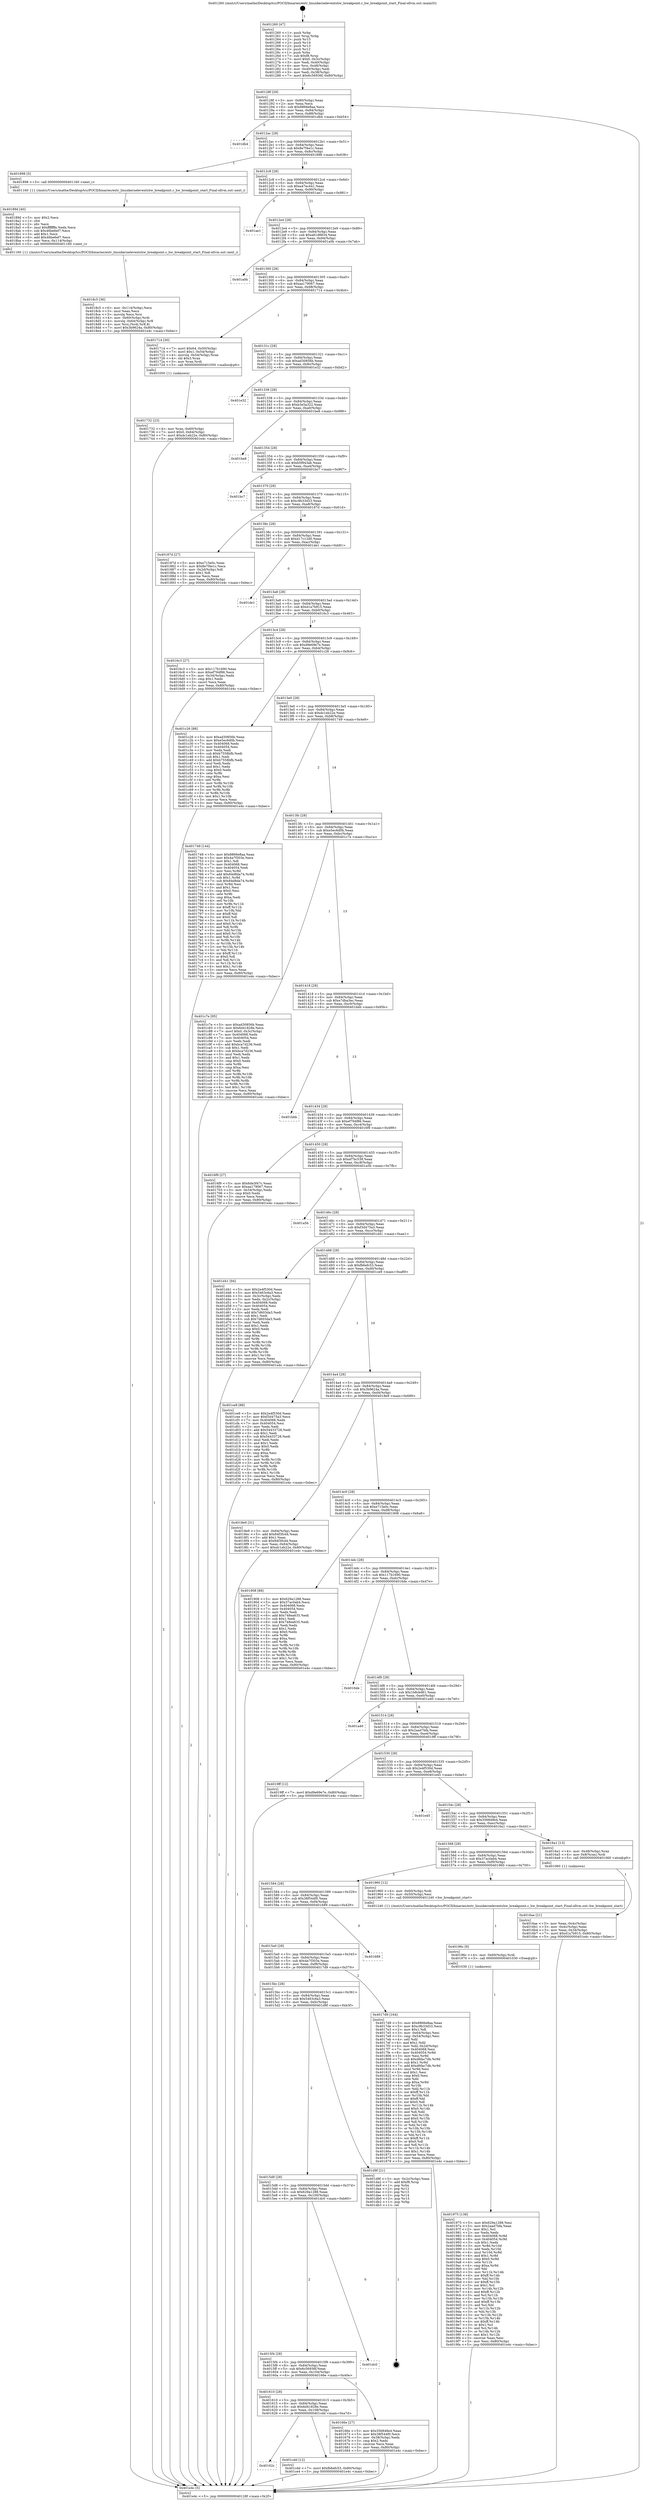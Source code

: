 digraph "0x401260" {
  label = "0x401260 (/mnt/c/Users/mathe/Desktop/tcc/POCII/binaries/extr_linuxkerneleventshw_breakpoint.c_hw_breakpoint_start_Final-ollvm.out::main(0))"
  labelloc = "t"
  node[shape=record]

  Entry [label="",width=0.3,height=0.3,shape=circle,fillcolor=black,style=filled]
  "0x40128f" [label="{
     0x40128f [29]\l
     | [instrs]\l
     &nbsp;&nbsp;0x40128f \<+3\>: mov -0x80(%rbp),%eax\l
     &nbsp;&nbsp;0x401292 \<+2\>: mov %eax,%ecx\l
     &nbsp;&nbsp;0x401294 \<+6\>: sub $0x8866e8aa,%ecx\l
     &nbsp;&nbsp;0x40129a \<+6\>: mov %eax,-0x84(%rbp)\l
     &nbsp;&nbsp;0x4012a0 \<+6\>: mov %ecx,-0x88(%rbp)\l
     &nbsp;&nbsp;0x4012a6 \<+6\>: je 0000000000401db4 \<main+0xb54\>\l
  }"]
  "0x401db4" [label="{
     0x401db4\l
  }", style=dashed]
  "0x4012ac" [label="{
     0x4012ac [28]\l
     | [instrs]\l
     &nbsp;&nbsp;0x4012ac \<+5\>: jmp 00000000004012b1 \<main+0x51\>\l
     &nbsp;&nbsp;0x4012b1 \<+6\>: mov -0x84(%rbp),%eax\l
     &nbsp;&nbsp;0x4012b7 \<+5\>: sub $0x8e7f4e1c,%eax\l
     &nbsp;&nbsp;0x4012bc \<+6\>: mov %eax,-0x8c(%rbp)\l
     &nbsp;&nbsp;0x4012c2 \<+6\>: je 0000000000401898 \<main+0x638\>\l
  }"]
  Exit [label="",width=0.3,height=0.3,shape=circle,fillcolor=black,style=filled,peripheries=2]
  "0x401898" [label="{
     0x401898 [5]\l
     | [instrs]\l
     &nbsp;&nbsp;0x401898 \<+5\>: call 0000000000401160 \<next_i\>\l
     | [calls]\l
     &nbsp;&nbsp;0x401160 \{1\} (/mnt/c/Users/mathe/Desktop/tcc/POCII/binaries/extr_linuxkerneleventshw_breakpoint.c_hw_breakpoint_start_Final-ollvm.out::next_i)\l
  }"]
  "0x4012c8" [label="{
     0x4012c8 [28]\l
     | [instrs]\l
     &nbsp;&nbsp;0x4012c8 \<+5\>: jmp 00000000004012cd \<main+0x6d\>\l
     &nbsp;&nbsp;0x4012cd \<+6\>: mov -0x84(%rbp),%eax\l
     &nbsp;&nbsp;0x4012d3 \<+5\>: sub $0xa47ec441,%eax\l
     &nbsp;&nbsp;0x4012d8 \<+6\>: mov %eax,-0x90(%rbp)\l
     &nbsp;&nbsp;0x4012de \<+6\>: je 0000000000401ae1 \<main+0x881\>\l
  }"]
  "0x40162c" [label="{
     0x40162c\l
  }", style=dashed]
  "0x401ae1" [label="{
     0x401ae1\l
  }", style=dashed]
  "0x4012e4" [label="{
     0x4012e4 [28]\l
     | [instrs]\l
     &nbsp;&nbsp;0x4012e4 \<+5\>: jmp 00000000004012e9 \<main+0x89\>\l
     &nbsp;&nbsp;0x4012e9 \<+6\>: mov -0x84(%rbp),%eax\l
     &nbsp;&nbsp;0x4012ef \<+5\>: sub $0xa81d8834,%eax\l
     &nbsp;&nbsp;0x4012f4 \<+6\>: mov %eax,-0x94(%rbp)\l
     &nbsp;&nbsp;0x4012fa \<+6\>: je 0000000000401a0b \<main+0x7ab\>\l
  }"]
  "0x401cdd" [label="{
     0x401cdd [12]\l
     | [instrs]\l
     &nbsp;&nbsp;0x401cdd \<+7\>: movl $0xfb6efc53,-0x80(%rbp)\l
     &nbsp;&nbsp;0x401ce4 \<+5\>: jmp 0000000000401e4c \<main+0xbec\>\l
  }"]
  "0x401a0b" [label="{
     0x401a0b\l
  }", style=dashed]
  "0x401300" [label="{
     0x401300 [28]\l
     | [instrs]\l
     &nbsp;&nbsp;0x401300 \<+5\>: jmp 0000000000401305 \<main+0xa5\>\l
     &nbsp;&nbsp;0x401305 \<+6\>: mov -0x84(%rbp),%eax\l
     &nbsp;&nbsp;0x40130b \<+5\>: sub $0xaa179067,%eax\l
     &nbsp;&nbsp;0x401310 \<+6\>: mov %eax,-0x98(%rbp)\l
     &nbsp;&nbsp;0x401316 \<+6\>: je 0000000000401714 \<main+0x4b4\>\l
  }"]
  "0x401975" [label="{
     0x401975 [138]\l
     | [instrs]\l
     &nbsp;&nbsp;0x401975 \<+5\>: mov $0x629a1288,%esi\l
     &nbsp;&nbsp;0x40197a \<+5\>: mov $0x2aad7bfa,%eax\l
     &nbsp;&nbsp;0x40197f \<+2\>: mov $0x1,%cl\l
     &nbsp;&nbsp;0x401981 \<+2\>: xor %edx,%edx\l
     &nbsp;&nbsp;0x401983 \<+8\>: mov 0x404068,%r8d\l
     &nbsp;&nbsp;0x40198b \<+8\>: mov 0x404054,%r9d\l
     &nbsp;&nbsp;0x401993 \<+3\>: sub $0x1,%edx\l
     &nbsp;&nbsp;0x401996 \<+3\>: mov %r8d,%r10d\l
     &nbsp;&nbsp;0x401999 \<+3\>: add %edx,%r10d\l
     &nbsp;&nbsp;0x40199c \<+4\>: imul %r10d,%r8d\l
     &nbsp;&nbsp;0x4019a0 \<+4\>: and $0x1,%r8d\l
     &nbsp;&nbsp;0x4019a4 \<+4\>: cmp $0x0,%r8d\l
     &nbsp;&nbsp;0x4019a8 \<+4\>: sete %r11b\l
     &nbsp;&nbsp;0x4019ac \<+4\>: cmp $0xa,%r9d\l
     &nbsp;&nbsp;0x4019b0 \<+3\>: setl %bl\l
     &nbsp;&nbsp;0x4019b3 \<+3\>: mov %r11b,%r14b\l
     &nbsp;&nbsp;0x4019b6 \<+4\>: xor $0xff,%r14b\l
     &nbsp;&nbsp;0x4019ba \<+3\>: mov %bl,%r15b\l
     &nbsp;&nbsp;0x4019bd \<+4\>: xor $0xff,%r15b\l
     &nbsp;&nbsp;0x4019c1 \<+3\>: xor $0x1,%cl\l
     &nbsp;&nbsp;0x4019c4 \<+3\>: mov %r14b,%r12b\l
     &nbsp;&nbsp;0x4019c7 \<+4\>: and $0xff,%r12b\l
     &nbsp;&nbsp;0x4019cb \<+3\>: and %cl,%r11b\l
     &nbsp;&nbsp;0x4019ce \<+3\>: mov %r15b,%r13b\l
     &nbsp;&nbsp;0x4019d1 \<+4\>: and $0xff,%r13b\l
     &nbsp;&nbsp;0x4019d5 \<+2\>: and %cl,%bl\l
     &nbsp;&nbsp;0x4019d7 \<+3\>: or %r11b,%r12b\l
     &nbsp;&nbsp;0x4019da \<+3\>: or %bl,%r13b\l
     &nbsp;&nbsp;0x4019dd \<+3\>: xor %r13b,%r12b\l
     &nbsp;&nbsp;0x4019e0 \<+3\>: or %r15b,%r14b\l
     &nbsp;&nbsp;0x4019e3 \<+4\>: xor $0xff,%r14b\l
     &nbsp;&nbsp;0x4019e7 \<+3\>: or $0x1,%cl\l
     &nbsp;&nbsp;0x4019ea \<+3\>: and %cl,%r14b\l
     &nbsp;&nbsp;0x4019ed \<+3\>: or %r14b,%r12b\l
     &nbsp;&nbsp;0x4019f0 \<+4\>: test $0x1,%r12b\l
     &nbsp;&nbsp;0x4019f4 \<+3\>: cmovne %eax,%esi\l
     &nbsp;&nbsp;0x4019f7 \<+3\>: mov %esi,-0x80(%rbp)\l
     &nbsp;&nbsp;0x4019fa \<+5\>: jmp 0000000000401e4c \<main+0xbec\>\l
  }"]
  "0x401714" [label="{
     0x401714 [30]\l
     | [instrs]\l
     &nbsp;&nbsp;0x401714 \<+7\>: movl $0x64,-0x50(%rbp)\l
     &nbsp;&nbsp;0x40171b \<+7\>: movl $0x1,-0x54(%rbp)\l
     &nbsp;&nbsp;0x401722 \<+4\>: movslq -0x54(%rbp),%rax\l
     &nbsp;&nbsp;0x401726 \<+4\>: shl $0x3,%rax\l
     &nbsp;&nbsp;0x40172a \<+3\>: mov %rax,%rdi\l
     &nbsp;&nbsp;0x40172d \<+5\>: call 0000000000401050 \<malloc@plt\>\l
     | [calls]\l
     &nbsp;&nbsp;0x401050 \{1\} (unknown)\l
  }"]
  "0x40131c" [label="{
     0x40131c [28]\l
     | [instrs]\l
     &nbsp;&nbsp;0x40131c \<+5\>: jmp 0000000000401321 \<main+0xc1\>\l
     &nbsp;&nbsp;0x401321 \<+6\>: mov -0x84(%rbp),%eax\l
     &nbsp;&nbsp;0x401327 \<+5\>: sub $0xad30856b,%eax\l
     &nbsp;&nbsp;0x40132c \<+6\>: mov %eax,-0x9c(%rbp)\l
     &nbsp;&nbsp;0x401332 \<+6\>: je 0000000000401e32 \<main+0xbd2\>\l
  }"]
  "0x40196c" [label="{
     0x40196c [9]\l
     | [instrs]\l
     &nbsp;&nbsp;0x40196c \<+4\>: mov -0x60(%rbp),%rdi\l
     &nbsp;&nbsp;0x401970 \<+5\>: call 0000000000401030 \<free@plt\>\l
     | [calls]\l
     &nbsp;&nbsp;0x401030 \{1\} (unknown)\l
  }"]
  "0x401e32" [label="{
     0x401e32\l
  }", style=dashed]
  "0x401338" [label="{
     0x401338 [28]\l
     | [instrs]\l
     &nbsp;&nbsp;0x401338 \<+5\>: jmp 000000000040133d \<main+0xdd\>\l
     &nbsp;&nbsp;0x40133d \<+6\>: mov -0x84(%rbp),%eax\l
     &nbsp;&nbsp;0x401343 \<+5\>: sub $0xb3e5a322,%eax\l
     &nbsp;&nbsp;0x401348 \<+6\>: mov %eax,-0xa0(%rbp)\l
     &nbsp;&nbsp;0x40134e \<+6\>: je 0000000000401be8 \<main+0x988\>\l
  }"]
  "0x4018c5" [label="{
     0x4018c5 [36]\l
     | [instrs]\l
     &nbsp;&nbsp;0x4018c5 \<+6\>: mov -0x114(%rbp),%ecx\l
     &nbsp;&nbsp;0x4018cb \<+3\>: imul %eax,%ecx\l
     &nbsp;&nbsp;0x4018ce \<+3\>: movslq %ecx,%rsi\l
     &nbsp;&nbsp;0x4018d1 \<+4\>: mov -0x60(%rbp),%rdi\l
     &nbsp;&nbsp;0x4018d5 \<+4\>: movslq -0x64(%rbp),%r8\l
     &nbsp;&nbsp;0x4018d9 \<+4\>: mov %rsi,(%rdi,%r8,8)\l
     &nbsp;&nbsp;0x4018dd \<+7\>: movl $0x3b9624a,-0x80(%rbp)\l
     &nbsp;&nbsp;0x4018e4 \<+5\>: jmp 0000000000401e4c \<main+0xbec\>\l
  }"]
  "0x401be8" [label="{
     0x401be8\l
  }", style=dashed]
  "0x401354" [label="{
     0x401354 [28]\l
     | [instrs]\l
     &nbsp;&nbsp;0x401354 \<+5\>: jmp 0000000000401359 \<main+0xf9\>\l
     &nbsp;&nbsp;0x401359 \<+6\>: mov -0x84(%rbp),%eax\l
     &nbsp;&nbsp;0x40135f \<+5\>: sub $0xb5f943ab,%eax\l
     &nbsp;&nbsp;0x401364 \<+6\>: mov %eax,-0xa4(%rbp)\l
     &nbsp;&nbsp;0x40136a \<+6\>: je 0000000000401bc7 \<main+0x967\>\l
  }"]
  "0x40189d" [label="{
     0x40189d [40]\l
     | [instrs]\l
     &nbsp;&nbsp;0x40189d \<+5\>: mov $0x2,%ecx\l
     &nbsp;&nbsp;0x4018a2 \<+1\>: cltd\l
     &nbsp;&nbsp;0x4018a3 \<+2\>: idiv %ecx\l
     &nbsp;&nbsp;0x4018a5 \<+6\>: imul $0xfffffffe,%edx,%ecx\l
     &nbsp;&nbsp;0x4018ab \<+6\>: sub $0x46be6ef7,%ecx\l
     &nbsp;&nbsp;0x4018b1 \<+3\>: add $0x1,%ecx\l
     &nbsp;&nbsp;0x4018b4 \<+6\>: add $0x46be6ef7,%ecx\l
     &nbsp;&nbsp;0x4018ba \<+6\>: mov %ecx,-0x114(%rbp)\l
     &nbsp;&nbsp;0x4018c0 \<+5\>: call 0000000000401160 \<next_i\>\l
     | [calls]\l
     &nbsp;&nbsp;0x401160 \{1\} (/mnt/c/Users/mathe/Desktop/tcc/POCII/binaries/extr_linuxkerneleventshw_breakpoint.c_hw_breakpoint_start_Final-ollvm.out::next_i)\l
  }"]
  "0x401bc7" [label="{
     0x401bc7\l
  }", style=dashed]
  "0x401370" [label="{
     0x401370 [28]\l
     | [instrs]\l
     &nbsp;&nbsp;0x401370 \<+5\>: jmp 0000000000401375 \<main+0x115\>\l
     &nbsp;&nbsp;0x401375 \<+6\>: mov -0x84(%rbp),%eax\l
     &nbsp;&nbsp;0x40137b \<+5\>: sub $0xc9b33d33,%eax\l
     &nbsp;&nbsp;0x401380 \<+6\>: mov %eax,-0xa8(%rbp)\l
     &nbsp;&nbsp;0x401386 \<+6\>: je 000000000040187d \<main+0x61d\>\l
  }"]
  "0x401732" [label="{
     0x401732 [23]\l
     | [instrs]\l
     &nbsp;&nbsp;0x401732 \<+4\>: mov %rax,-0x60(%rbp)\l
     &nbsp;&nbsp;0x401736 \<+7\>: movl $0x0,-0x64(%rbp)\l
     &nbsp;&nbsp;0x40173d \<+7\>: movl $0xdc1eb22e,-0x80(%rbp)\l
     &nbsp;&nbsp;0x401744 \<+5\>: jmp 0000000000401e4c \<main+0xbec\>\l
  }"]
  "0x40187d" [label="{
     0x40187d [27]\l
     | [instrs]\l
     &nbsp;&nbsp;0x40187d \<+5\>: mov $0xe715e0c,%eax\l
     &nbsp;&nbsp;0x401882 \<+5\>: mov $0x8e7f4e1c,%ecx\l
     &nbsp;&nbsp;0x401887 \<+3\>: mov -0x2d(%rbp),%dl\l
     &nbsp;&nbsp;0x40188a \<+3\>: test $0x1,%dl\l
     &nbsp;&nbsp;0x40188d \<+3\>: cmovne %ecx,%eax\l
     &nbsp;&nbsp;0x401890 \<+3\>: mov %eax,-0x80(%rbp)\l
     &nbsp;&nbsp;0x401893 \<+5\>: jmp 0000000000401e4c \<main+0xbec\>\l
  }"]
  "0x40138c" [label="{
     0x40138c [28]\l
     | [instrs]\l
     &nbsp;&nbsp;0x40138c \<+5\>: jmp 0000000000401391 \<main+0x131\>\l
     &nbsp;&nbsp;0x401391 \<+6\>: mov -0x84(%rbp),%eax\l
     &nbsp;&nbsp;0x401397 \<+5\>: sub $0xd17c12d0,%eax\l
     &nbsp;&nbsp;0x40139c \<+6\>: mov %eax,-0xac(%rbp)\l
     &nbsp;&nbsp;0x4013a2 \<+6\>: je 0000000000401de1 \<main+0xb81\>\l
  }"]
  "0x4016ae" [label="{
     0x4016ae [21]\l
     | [instrs]\l
     &nbsp;&nbsp;0x4016ae \<+3\>: mov %eax,-0x4c(%rbp)\l
     &nbsp;&nbsp;0x4016b1 \<+3\>: mov -0x4c(%rbp),%eax\l
     &nbsp;&nbsp;0x4016b4 \<+3\>: mov %eax,-0x34(%rbp)\l
     &nbsp;&nbsp;0x4016b7 \<+7\>: movl $0xd1a7b915,-0x80(%rbp)\l
     &nbsp;&nbsp;0x4016be \<+5\>: jmp 0000000000401e4c \<main+0xbec\>\l
  }"]
  "0x401de1" [label="{
     0x401de1\l
  }", style=dashed]
  "0x4013a8" [label="{
     0x4013a8 [28]\l
     | [instrs]\l
     &nbsp;&nbsp;0x4013a8 \<+5\>: jmp 00000000004013ad \<main+0x14d\>\l
     &nbsp;&nbsp;0x4013ad \<+6\>: mov -0x84(%rbp),%eax\l
     &nbsp;&nbsp;0x4013b3 \<+5\>: sub $0xd1a7b915,%eax\l
     &nbsp;&nbsp;0x4013b8 \<+6\>: mov %eax,-0xb0(%rbp)\l
     &nbsp;&nbsp;0x4013be \<+6\>: je 00000000004016c3 \<main+0x463\>\l
  }"]
  "0x401260" [label="{
     0x401260 [47]\l
     | [instrs]\l
     &nbsp;&nbsp;0x401260 \<+1\>: push %rbp\l
     &nbsp;&nbsp;0x401261 \<+3\>: mov %rsp,%rbp\l
     &nbsp;&nbsp;0x401264 \<+2\>: push %r15\l
     &nbsp;&nbsp;0x401266 \<+2\>: push %r14\l
     &nbsp;&nbsp;0x401268 \<+2\>: push %r13\l
     &nbsp;&nbsp;0x40126a \<+2\>: push %r12\l
     &nbsp;&nbsp;0x40126c \<+1\>: push %rbx\l
     &nbsp;&nbsp;0x40126d \<+7\>: sub $0xf8,%rsp\l
     &nbsp;&nbsp;0x401274 \<+7\>: movl $0x0,-0x3c(%rbp)\l
     &nbsp;&nbsp;0x40127b \<+3\>: mov %edi,-0x40(%rbp)\l
     &nbsp;&nbsp;0x40127e \<+4\>: mov %rsi,-0x48(%rbp)\l
     &nbsp;&nbsp;0x401282 \<+3\>: mov -0x40(%rbp),%edi\l
     &nbsp;&nbsp;0x401285 \<+3\>: mov %edi,-0x38(%rbp)\l
     &nbsp;&nbsp;0x401288 \<+7\>: movl $0x6c56936f,-0x80(%rbp)\l
  }"]
  "0x4016c3" [label="{
     0x4016c3 [27]\l
     | [instrs]\l
     &nbsp;&nbsp;0x4016c3 \<+5\>: mov $0x117b1690,%eax\l
     &nbsp;&nbsp;0x4016c8 \<+5\>: mov $0xef794f86,%ecx\l
     &nbsp;&nbsp;0x4016cd \<+3\>: mov -0x34(%rbp),%edx\l
     &nbsp;&nbsp;0x4016d0 \<+3\>: cmp $0x1,%edx\l
     &nbsp;&nbsp;0x4016d3 \<+3\>: cmovl %ecx,%eax\l
     &nbsp;&nbsp;0x4016d6 \<+3\>: mov %eax,-0x80(%rbp)\l
     &nbsp;&nbsp;0x4016d9 \<+5\>: jmp 0000000000401e4c \<main+0xbec\>\l
  }"]
  "0x4013c4" [label="{
     0x4013c4 [28]\l
     | [instrs]\l
     &nbsp;&nbsp;0x4013c4 \<+5\>: jmp 00000000004013c9 \<main+0x169\>\l
     &nbsp;&nbsp;0x4013c9 \<+6\>: mov -0x84(%rbp),%eax\l
     &nbsp;&nbsp;0x4013cf \<+5\>: sub $0xd9e69e7e,%eax\l
     &nbsp;&nbsp;0x4013d4 \<+6\>: mov %eax,-0xb4(%rbp)\l
     &nbsp;&nbsp;0x4013da \<+6\>: je 0000000000401c26 \<main+0x9c6\>\l
  }"]
  "0x401e4c" [label="{
     0x401e4c [5]\l
     | [instrs]\l
     &nbsp;&nbsp;0x401e4c \<+5\>: jmp 000000000040128f \<main+0x2f\>\l
  }"]
  "0x401c26" [label="{
     0x401c26 [88]\l
     | [instrs]\l
     &nbsp;&nbsp;0x401c26 \<+5\>: mov $0xad30856b,%eax\l
     &nbsp;&nbsp;0x401c2b \<+5\>: mov $0xe5ec6d0b,%ecx\l
     &nbsp;&nbsp;0x401c30 \<+7\>: mov 0x404068,%edx\l
     &nbsp;&nbsp;0x401c37 \<+7\>: mov 0x404054,%esi\l
     &nbsp;&nbsp;0x401c3e \<+2\>: mov %edx,%edi\l
     &nbsp;&nbsp;0x401c40 \<+6\>: sub $0xb7558bfb,%edi\l
     &nbsp;&nbsp;0x401c46 \<+3\>: sub $0x1,%edi\l
     &nbsp;&nbsp;0x401c49 \<+6\>: add $0xb7558bfb,%edi\l
     &nbsp;&nbsp;0x401c4f \<+3\>: imul %edi,%edx\l
     &nbsp;&nbsp;0x401c52 \<+3\>: and $0x1,%edx\l
     &nbsp;&nbsp;0x401c55 \<+3\>: cmp $0x0,%edx\l
     &nbsp;&nbsp;0x401c58 \<+4\>: sete %r8b\l
     &nbsp;&nbsp;0x401c5c \<+3\>: cmp $0xa,%esi\l
     &nbsp;&nbsp;0x401c5f \<+4\>: setl %r9b\l
     &nbsp;&nbsp;0x401c63 \<+3\>: mov %r8b,%r10b\l
     &nbsp;&nbsp;0x401c66 \<+3\>: and %r9b,%r10b\l
     &nbsp;&nbsp;0x401c69 \<+3\>: xor %r9b,%r8b\l
     &nbsp;&nbsp;0x401c6c \<+3\>: or %r8b,%r10b\l
     &nbsp;&nbsp;0x401c6f \<+4\>: test $0x1,%r10b\l
     &nbsp;&nbsp;0x401c73 \<+3\>: cmovne %ecx,%eax\l
     &nbsp;&nbsp;0x401c76 \<+3\>: mov %eax,-0x80(%rbp)\l
     &nbsp;&nbsp;0x401c79 \<+5\>: jmp 0000000000401e4c \<main+0xbec\>\l
  }"]
  "0x4013e0" [label="{
     0x4013e0 [28]\l
     | [instrs]\l
     &nbsp;&nbsp;0x4013e0 \<+5\>: jmp 00000000004013e5 \<main+0x185\>\l
     &nbsp;&nbsp;0x4013e5 \<+6\>: mov -0x84(%rbp),%eax\l
     &nbsp;&nbsp;0x4013eb \<+5\>: sub $0xdc1eb22e,%eax\l
     &nbsp;&nbsp;0x4013f0 \<+6\>: mov %eax,-0xb8(%rbp)\l
     &nbsp;&nbsp;0x4013f6 \<+6\>: je 0000000000401749 \<main+0x4e9\>\l
  }"]
  "0x401610" [label="{
     0x401610 [28]\l
     | [instrs]\l
     &nbsp;&nbsp;0x401610 \<+5\>: jmp 0000000000401615 \<main+0x3b5\>\l
     &nbsp;&nbsp;0x401615 \<+6\>: mov -0x84(%rbp),%eax\l
     &nbsp;&nbsp;0x40161b \<+5\>: sub $0x6d41828e,%eax\l
     &nbsp;&nbsp;0x401620 \<+6\>: mov %eax,-0x108(%rbp)\l
     &nbsp;&nbsp;0x401626 \<+6\>: je 0000000000401cdd \<main+0xa7d\>\l
  }"]
  "0x401749" [label="{
     0x401749 [144]\l
     | [instrs]\l
     &nbsp;&nbsp;0x401749 \<+5\>: mov $0x8866e8aa,%eax\l
     &nbsp;&nbsp;0x40174e \<+5\>: mov $0x4a7f303e,%ecx\l
     &nbsp;&nbsp;0x401753 \<+2\>: mov $0x1,%dl\l
     &nbsp;&nbsp;0x401755 \<+7\>: mov 0x404068,%esi\l
     &nbsp;&nbsp;0x40175c \<+7\>: mov 0x404054,%edi\l
     &nbsp;&nbsp;0x401763 \<+3\>: mov %esi,%r8d\l
     &nbsp;&nbsp;0x401766 \<+7\>: add $0x84d8da74,%r8d\l
     &nbsp;&nbsp;0x40176d \<+4\>: sub $0x1,%r8d\l
     &nbsp;&nbsp;0x401771 \<+7\>: sub $0x84d8da74,%r8d\l
     &nbsp;&nbsp;0x401778 \<+4\>: imul %r8d,%esi\l
     &nbsp;&nbsp;0x40177c \<+3\>: and $0x1,%esi\l
     &nbsp;&nbsp;0x40177f \<+3\>: cmp $0x0,%esi\l
     &nbsp;&nbsp;0x401782 \<+4\>: sete %r9b\l
     &nbsp;&nbsp;0x401786 \<+3\>: cmp $0xa,%edi\l
     &nbsp;&nbsp;0x401789 \<+4\>: setl %r10b\l
     &nbsp;&nbsp;0x40178d \<+3\>: mov %r9b,%r11b\l
     &nbsp;&nbsp;0x401790 \<+4\>: xor $0xff,%r11b\l
     &nbsp;&nbsp;0x401794 \<+3\>: mov %r10b,%bl\l
     &nbsp;&nbsp;0x401797 \<+3\>: xor $0xff,%bl\l
     &nbsp;&nbsp;0x40179a \<+3\>: xor $0x0,%dl\l
     &nbsp;&nbsp;0x40179d \<+3\>: mov %r11b,%r14b\l
     &nbsp;&nbsp;0x4017a0 \<+4\>: and $0x0,%r14b\l
     &nbsp;&nbsp;0x4017a4 \<+3\>: and %dl,%r9b\l
     &nbsp;&nbsp;0x4017a7 \<+3\>: mov %bl,%r15b\l
     &nbsp;&nbsp;0x4017aa \<+4\>: and $0x0,%r15b\l
     &nbsp;&nbsp;0x4017ae \<+3\>: and %dl,%r10b\l
     &nbsp;&nbsp;0x4017b1 \<+3\>: or %r9b,%r14b\l
     &nbsp;&nbsp;0x4017b4 \<+3\>: or %r10b,%r15b\l
     &nbsp;&nbsp;0x4017b7 \<+3\>: xor %r15b,%r14b\l
     &nbsp;&nbsp;0x4017ba \<+3\>: or %bl,%r11b\l
     &nbsp;&nbsp;0x4017bd \<+4\>: xor $0xff,%r11b\l
     &nbsp;&nbsp;0x4017c1 \<+3\>: or $0x0,%dl\l
     &nbsp;&nbsp;0x4017c4 \<+3\>: and %dl,%r11b\l
     &nbsp;&nbsp;0x4017c7 \<+3\>: or %r11b,%r14b\l
     &nbsp;&nbsp;0x4017ca \<+4\>: test $0x1,%r14b\l
     &nbsp;&nbsp;0x4017ce \<+3\>: cmovne %ecx,%eax\l
     &nbsp;&nbsp;0x4017d1 \<+3\>: mov %eax,-0x80(%rbp)\l
     &nbsp;&nbsp;0x4017d4 \<+5\>: jmp 0000000000401e4c \<main+0xbec\>\l
  }"]
  "0x4013fc" [label="{
     0x4013fc [28]\l
     | [instrs]\l
     &nbsp;&nbsp;0x4013fc \<+5\>: jmp 0000000000401401 \<main+0x1a1\>\l
     &nbsp;&nbsp;0x401401 \<+6\>: mov -0x84(%rbp),%eax\l
     &nbsp;&nbsp;0x401407 \<+5\>: sub $0xe5ec6d0b,%eax\l
     &nbsp;&nbsp;0x40140c \<+6\>: mov %eax,-0xbc(%rbp)\l
     &nbsp;&nbsp;0x401412 \<+6\>: je 0000000000401c7e \<main+0xa1e\>\l
  }"]
  "0x40166e" [label="{
     0x40166e [27]\l
     | [instrs]\l
     &nbsp;&nbsp;0x40166e \<+5\>: mov $0x356848e4,%eax\l
     &nbsp;&nbsp;0x401673 \<+5\>: mov $0x38f544f0,%ecx\l
     &nbsp;&nbsp;0x401678 \<+3\>: mov -0x38(%rbp),%edx\l
     &nbsp;&nbsp;0x40167b \<+3\>: cmp $0x2,%edx\l
     &nbsp;&nbsp;0x40167e \<+3\>: cmovne %ecx,%eax\l
     &nbsp;&nbsp;0x401681 \<+3\>: mov %eax,-0x80(%rbp)\l
     &nbsp;&nbsp;0x401684 \<+5\>: jmp 0000000000401e4c \<main+0xbec\>\l
  }"]
  "0x401c7e" [label="{
     0x401c7e [95]\l
     | [instrs]\l
     &nbsp;&nbsp;0x401c7e \<+5\>: mov $0xad30856b,%eax\l
     &nbsp;&nbsp;0x401c83 \<+5\>: mov $0x6d41828e,%ecx\l
     &nbsp;&nbsp;0x401c88 \<+7\>: movl $0x0,-0x3c(%rbp)\l
     &nbsp;&nbsp;0x401c8f \<+7\>: mov 0x404068,%edx\l
     &nbsp;&nbsp;0x401c96 \<+7\>: mov 0x404054,%esi\l
     &nbsp;&nbsp;0x401c9d \<+2\>: mov %edx,%edi\l
     &nbsp;&nbsp;0x401c9f \<+6\>: add $0xbca7d236,%edi\l
     &nbsp;&nbsp;0x401ca5 \<+3\>: sub $0x1,%edi\l
     &nbsp;&nbsp;0x401ca8 \<+6\>: sub $0xbca7d236,%edi\l
     &nbsp;&nbsp;0x401cae \<+3\>: imul %edi,%edx\l
     &nbsp;&nbsp;0x401cb1 \<+3\>: and $0x1,%edx\l
     &nbsp;&nbsp;0x401cb4 \<+3\>: cmp $0x0,%edx\l
     &nbsp;&nbsp;0x401cb7 \<+4\>: sete %r8b\l
     &nbsp;&nbsp;0x401cbb \<+3\>: cmp $0xa,%esi\l
     &nbsp;&nbsp;0x401cbe \<+4\>: setl %r9b\l
     &nbsp;&nbsp;0x401cc2 \<+3\>: mov %r8b,%r10b\l
     &nbsp;&nbsp;0x401cc5 \<+3\>: and %r9b,%r10b\l
     &nbsp;&nbsp;0x401cc8 \<+3\>: xor %r9b,%r8b\l
     &nbsp;&nbsp;0x401ccb \<+3\>: or %r8b,%r10b\l
     &nbsp;&nbsp;0x401cce \<+4\>: test $0x1,%r10b\l
     &nbsp;&nbsp;0x401cd2 \<+3\>: cmovne %ecx,%eax\l
     &nbsp;&nbsp;0x401cd5 \<+3\>: mov %eax,-0x80(%rbp)\l
     &nbsp;&nbsp;0x401cd8 \<+5\>: jmp 0000000000401e4c \<main+0xbec\>\l
  }"]
  "0x401418" [label="{
     0x401418 [28]\l
     | [instrs]\l
     &nbsp;&nbsp;0x401418 \<+5\>: jmp 000000000040141d \<main+0x1bd\>\l
     &nbsp;&nbsp;0x40141d \<+6\>: mov -0x84(%rbp),%eax\l
     &nbsp;&nbsp;0x401423 \<+5\>: sub $0xe7dba3ec,%eax\l
     &nbsp;&nbsp;0x401428 \<+6\>: mov %eax,-0xc0(%rbp)\l
     &nbsp;&nbsp;0x40142e \<+6\>: je 0000000000401bbb \<main+0x95b\>\l
  }"]
  "0x4015f4" [label="{
     0x4015f4 [28]\l
     | [instrs]\l
     &nbsp;&nbsp;0x4015f4 \<+5\>: jmp 00000000004015f9 \<main+0x399\>\l
     &nbsp;&nbsp;0x4015f9 \<+6\>: mov -0x84(%rbp),%eax\l
     &nbsp;&nbsp;0x4015ff \<+5\>: sub $0x6c56936f,%eax\l
     &nbsp;&nbsp;0x401604 \<+6\>: mov %eax,-0x104(%rbp)\l
     &nbsp;&nbsp;0x40160a \<+6\>: je 000000000040166e \<main+0x40e\>\l
  }"]
  "0x401bbb" [label="{
     0x401bbb\l
  }", style=dashed]
  "0x401434" [label="{
     0x401434 [28]\l
     | [instrs]\l
     &nbsp;&nbsp;0x401434 \<+5\>: jmp 0000000000401439 \<main+0x1d9\>\l
     &nbsp;&nbsp;0x401439 \<+6\>: mov -0x84(%rbp),%eax\l
     &nbsp;&nbsp;0x40143f \<+5\>: sub $0xef794f86,%eax\l
     &nbsp;&nbsp;0x401444 \<+6\>: mov %eax,-0xc4(%rbp)\l
     &nbsp;&nbsp;0x40144a \<+6\>: je 00000000004016f9 \<main+0x499\>\l
  }"]
  "0x401dc0" [label="{
     0x401dc0\l
  }", style=dashed]
  "0x4016f9" [label="{
     0x4016f9 [27]\l
     | [instrs]\l
     &nbsp;&nbsp;0x4016f9 \<+5\>: mov $0x6de3f47c,%eax\l
     &nbsp;&nbsp;0x4016fe \<+5\>: mov $0xaa179067,%ecx\l
     &nbsp;&nbsp;0x401703 \<+3\>: mov -0x34(%rbp),%edx\l
     &nbsp;&nbsp;0x401706 \<+3\>: cmp $0x0,%edx\l
     &nbsp;&nbsp;0x401709 \<+3\>: cmove %ecx,%eax\l
     &nbsp;&nbsp;0x40170c \<+3\>: mov %eax,-0x80(%rbp)\l
     &nbsp;&nbsp;0x40170f \<+5\>: jmp 0000000000401e4c \<main+0xbec\>\l
  }"]
  "0x401450" [label="{
     0x401450 [28]\l
     | [instrs]\l
     &nbsp;&nbsp;0x401450 \<+5\>: jmp 0000000000401455 \<main+0x1f5\>\l
     &nbsp;&nbsp;0x401455 \<+6\>: mov -0x84(%rbp),%eax\l
     &nbsp;&nbsp;0x40145b \<+5\>: sub $0xef7bc538,%eax\l
     &nbsp;&nbsp;0x401460 \<+6\>: mov %eax,-0xc8(%rbp)\l
     &nbsp;&nbsp;0x401466 \<+6\>: je 0000000000401a5b \<main+0x7fb\>\l
  }"]
  "0x4015d8" [label="{
     0x4015d8 [28]\l
     | [instrs]\l
     &nbsp;&nbsp;0x4015d8 \<+5\>: jmp 00000000004015dd \<main+0x37d\>\l
     &nbsp;&nbsp;0x4015dd \<+6\>: mov -0x84(%rbp),%eax\l
     &nbsp;&nbsp;0x4015e3 \<+5\>: sub $0x629a1288,%eax\l
     &nbsp;&nbsp;0x4015e8 \<+6\>: mov %eax,-0x100(%rbp)\l
     &nbsp;&nbsp;0x4015ee \<+6\>: je 0000000000401dc0 \<main+0xb60\>\l
  }"]
  "0x401a5b" [label="{
     0x401a5b\l
  }", style=dashed]
  "0x40146c" [label="{
     0x40146c [28]\l
     | [instrs]\l
     &nbsp;&nbsp;0x40146c \<+5\>: jmp 0000000000401471 \<main+0x211\>\l
     &nbsp;&nbsp;0x401471 \<+6\>: mov -0x84(%rbp),%eax\l
     &nbsp;&nbsp;0x401477 \<+5\>: sub $0xf3d475a3,%eax\l
     &nbsp;&nbsp;0x40147c \<+6\>: mov %eax,-0xcc(%rbp)\l
     &nbsp;&nbsp;0x401482 \<+6\>: je 0000000000401d41 \<main+0xae1\>\l
  }"]
  "0x401d9f" [label="{
     0x401d9f [21]\l
     | [instrs]\l
     &nbsp;&nbsp;0x401d9f \<+3\>: mov -0x2c(%rbp),%eax\l
     &nbsp;&nbsp;0x401da2 \<+7\>: add $0xf8,%rsp\l
     &nbsp;&nbsp;0x401da9 \<+1\>: pop %rbx\l
     &nbsp;&nbsp;0x401daa \<+2\>: pop %r12\l
     &nbsp;&nbsp;0x401dac \<+2\>: pop %r13\l
     &nbsp;&nbsp;0x401dae \<+2\>: pop %r14\l
     &nbsp;&nbsp;0x401db0 \<+2\>: pop %r15\l
     &nbsp;&nbsp;0x401db2 \<+1\>: pop %rbp\l
     &nbsp;&nbsp;0x401db3 \<+1\>: ret\l
  }"]
  "0x401d41" [label="{
     0x401d41 [94]\l
     | [instrs]\l
     &nbsp;&nbsp;0x401d41 \<+5\>: mov $0x2e4f530d,%eax\l
     &nbsp;&nbsp;0x401d46 \<+5\>: mov $0x5463c6a3,%ecx\l
     &nbsp;&nbsp;0x401d4b \<+3\>: mov -0x3c(%rbp),%edx\l
     &nbsp;&nbsp;0x401d4e \<+3\>: mov %edx,-0x2c(%rbp)\l
     &nbsp;&nbsp;0x401d51 \<+7\>: mov 0x404068,%edx\l
     &nbsp;&nbsp;0x401d58 \<+7\>: mov 0x404054,%esi\l
     &nbsp;&nbsp;0x401d5f \<+2\>: mov %edx,%edi\l
     &nbsp;&nbsp;0x401d61 \<+6\>: add $0x7d603da3,%edi\l
     &nbsp;&nbsp;0x401d67 \<+3\>: sub $0x1,%edi\l
     &nbsp;&nbsp;0x401d6a \<+6\>: sub $0x7d603da3,%edi\l
     &nbsp;&nbsp;0x401d70 \<+3\>: imul %edi,%edx\l
     &nbsp;&nbsp;0x401d73 \<+3\>: and $0x1,%edx\l
     &nbsp;&nbsp;0x401d76 \<+3\>: cmp $0x0,%edx\l
     &nbsp;&nbsp;0x401d79 \<+4\>: sete %r8b\l
     &nbsp;&nbsp;0x401d7d \<+3\>: cmp $0xa,%esi\l
     &nbsp;&nbsp;0x401d80 \<+4\>: setl %r9b\l
     &nbsp;&nbsp;0x401d84 \<+3\>: mov %r8b,%r10b\l
     &nbsp;&nbsp;0x401d87 \<+3\>: and %r9b,%r10b\l
     &nbsp;&nbsp;0x401d8a \<+3\>: xor %r9b,%r8b\l
     &nbsp;&nbsp;0x401d8d \<+3\>: or %r8b,%r10b\l
     &nbsp;&nbsp;0x401d90 \<+4\>: test $0x1,%r10b\l
     &nbsp;&nbsp;0x401d94 \<+3\>: cmovne %ecx,%eax\l
     &nbsp;&nbsp;0x401d97 \<+3\>: mov %eax,-0x80(%rbp)\l
     &nbsp;&nbsp;0x401d9a \<+5\>: jmp 0000000000401e4c \<main+0xbec\>\l
  }"]
  "0x401488" [label="{
     0x401488 [28]\l
     | [instrs]\l
     &nbsp;&nbsp;0x401488 \<+5\>: jmp 000000000040148d \<main+0x22d\>\l
     &nbsp;&nbsp;0x40148d \<+6\>: mov -0x84(%rbp),%eax\l
     &nbsp;&nbsp;0x401493 \<+5\>: sub $0xfb6efc53,%eax\l
     &nbsp;&nbsp;0x401498 \<+6\>: mov %eax,-0xd0(%rbp)\l
     &nbsp;&nbsp;0x40149e \<+6\>: je 0000000000401ce9 \<main+0xa89\>\l
  }"]
  "0x4015bc" [label="{
     0x4015bc [28]\l
     | [instrs]\l
     &nbsp;&nbsp;0x4015bc \<+5\>: jmp 00000000004015c1 \<main+0x361\>\l
     &nbsp;&nbsp;0x4015c1 \<+6\>: mov -0x84(%rbp),%eax\l
     &nbsp;&nbsp;0x4015c7 \<+5\>: sub $0x5463c6a3,%eax\l
     &nbsp;&nbsp;0x4015cc \<+6\>: mov %eax,-0xfc(%rbp)\l
     &nbsp;&nbsp;0x4015d2 \<+6\>: je 0000000000401d9f \<main+0xb3f\>\l
  }"]
  "0x401ce9" [label="{
     0x401ce9 [88]\l
     | [instrs]\l
     &nbsp;&nbsp;0x401ce9 \<+5\>: mov $0x2e4f530d,%eax\l
     &nbsp;&nbsp;0x401cee \<+5\>: mov $0xf3d475a3,%ecx\l
     &nbsp;&nbsp;0x401cf3 \<+7\>: mov 0x404068,%edx\l
     &nbsp;&nbsp;0x401cfa \<+7\>: mov 0x404054,%esi\l
     &nbsp;&nbsp;0x401d01 \<+2\>: mov %edx,%edi\l
     &nbsp;&nbsp;0x401d03 \<+6\>: add $0x54433728,%edi\l
     &nbsp;&nbsp;0x401d09 \<+3\>: sub $0x1,%edi\l
     &nbsp;&nbsp;0x401d0c \<+6\>: sub $0x54433728,%edi\l
     &nbsp;&nbsp;0x401d12 \<+3\>: imul %edi,%edx\l
     &nbsp;&nbsp;0x401d15 \<+3\>: and $0x1,%edx\l
     &nbsp;&nbsp;0x401d18 \<+3\>: cmp $0x0,%edx\l
     &nbsp;&nbsp;0x401d1b \<+4\>: sete %r8b\l
     &nbsp;&nbsp;0x401d1f \<+3\>: cmp $0xa,%esi\l
     &nbsp;&nbsp;0x401d22 \<+4\>: setl %r9b\l
     &nbsp;&nbsp;0x401d26 \<+3\>: mov %r8b,%r10b\l
     &nbsp;&nbsp;0x401d29 \<+3\>: and %r9b,%r10b\l
     &nbsp;&nbsp;0x401d2c \<+3\>: xor %r9b,%r8b\l
     &nbsp;&nbsp;0x401d2f \<+3\>: or %r8b,%r10b\l
     &nbsp;&nbsp;0x401d32 \<+4\>: test $0x1,%r10b\l
     &nbsp;&nbsp;0x401d36 \<+3\>: cmovne %ecx,%eax\l
     &nbsp;&nbsp;0x401d39 \<+3\>: mov %eax,-0x80(%rbp)\l
     &nbsp;&nbsp;0x401d3c \<+5\>: jmp 0000000000401e4c \<main+0xbec\>\l
  }"]
  "0x4014a4" [label="{
     0x4014a4 [28]\l
     | [instrs]\l
     &nbsp;&nbsp;0x4014a4 \<+5\>: jmp 00000000004014a9 \<main+0x249\>\l
     &nbsp;&nbsp;0x4014a9 \<+6\>: mov -0x84(%rbp),%eax\l
     &nbsp;&nbsp;0x4014af \<+5\>: sub $0x3b9624a,%eax\l
     &nbsp;&nbsp;0x4014b4 \<+6\>: mov %eax,-0xd4(%rbp)\l
     &nbsp;&nbsp;0x4014ba \<+6\>: je 00000000004018e9 \<main+0x689\>\l
  }"]
  "0x4017d9" [label="{
     0x4017d9 [164]\l
     | [instrs]\l
     &nbsp;&nbsp;0x4017d9 \<+5\>: mov $0x8866e8aa,%eax\l
     &nbsp;&nbsp;0x4017de \<+5\>: mov $0xc9b33d33,%ecx\l
     &nbsp;&nbsp;0x4017e3 \<+2\>: mov $0x1,%dl\l
     &nbsp;&nbsp;0x4017e5 \<+3\>: mov -0x64(%rbp),%esi\l
     &nbsp;&nbsp;0x4017e8 \<+3\>: cmp -0x54(%rbp),%esi\l
     &nbsp;&nbsp;0x4017eb \<+4\>: setl %dil\l
     &nbsp;&nbsp;0x4017ef \<+4\>: and $0x1,%dil\l
     &nbsp;&nbsp;0x4017f3 \<+4\>: mov %dil,-0x2d(%rbp)\l
     &nbsp;&nbsp;0x4017f7 \<+7\>: mov 0x404068,%esi\l
     &nbsp;&nbsp;0x4017fe \<+8\>: mov 0x404054,%r8d\l
     &nbsp;&nbsp;0x401806 \<+3\>: mov %esi,%r9d\l
     &nbsp;&nbsp;0x401809 \<+7\>: sub $0xd6fac7db,%r9d\l
     &nbsp;&nbsp;0x401810 \<+4\>: sub $0x1,%r9d\l
     &nbsp;&nbsp;0x401814 \<+7\>: add $0xd6fac7db,%r9d\l
     &nbsp;&nbsp;0x40181b \<+4\>: imul %r9d,%esi\l
     &nbsp;&nbsp;0x40181f \<+3\>: and $0x1,%esi\l
     &nbsp;&nbsp;0x401822 \<+3\>: cmp $0x0,%esi\l
     &nbsp;&nbsp;0x401825 \<+4\>: sete %dil\l
     &nbsp;&nbsp;0x401829 \<+4\>: cmp $0xa,%r8d\l
     &nbsp;&nbsp;0x40182d \<+4\>: setl %r10b\l
     &nbsp;&nbsp;0x401831 \<+3\>: mov %dil,%r11b\l
     &nbsp;&nbsp;0x401834 \<+4\>: xor $0xff,%r11b\l
     &nbsp;&nbsp;0x401838 \<+3\>: mov %r10b,%bl\l
     &nbsp;&nbsp;0x40183b \<+3\>: xor $0xff,%bl\l
     &nbsp;&nbsp;0x40183e \<+3\>: xor $0x0,%dl\l
     &nbsp;&nbsp;0x401841 \<+3\>: mov %r11b,%r14b\l
     &nbsp;&nbsp;0x401844 \<+4\>: and $0x0,%r14b\l
     &nbsp;&nbsp;0x401848 \<+3\>: and %dl,%dil\l
     &nbsp;&nbsp;0x40184b \<+3\>: mov %bl,%r15b\l
     &nbsp;&nbsp;0x40184e \<+4\>: and $0x0,%r15b\l
     &nbsp;&nbsp;0x401852 \<+3\>: and %dl,%r10b\l
     &nbsp;&nbsp;0x401855 \<+3\>: or %dil,%r14b\l
     &nbsp;&nbsp;0x401858 \<+3\>: or %r10b,%r15b\l
     &nbsp;&nbsp;0x40185b \<+3\>: xor %r15b,%r14b\l
     &nbsp;&nbsp;0x40185e \<+3\>: or %bl,%r11b\l
     &nbsp;&nbsp;0x401861 \<+4\>: xor $0xff,%r11b\l
     &nbsp;&nbsp;0x401865 \<+3\>: or $0x0,%dl\l
     &nbsp;&nbsp;0x401868 \<+3\>: and %dl,%r11b\l
     &nbsp;&nbsp;0x40186b \<+3\>: or %r11b,%r14b\l
     &nbsp;&nbsp;0x40186e \<+4\>: test $0x1,%r14b\l
     &nbsp;&nbsp;0x401872 \<+3\>: cmovne %ecx,%eax\l
     &nbsp;&nbsp;0x401875 \<+3\>: mov %eax,-0x80(%rbp)\l
     &nbsp;&nbsp;0x401878 \<+5\>: jmp 0000000000401e4c \<main+0xbec\>\l
  }"]
  "0x4018e9" [label="{
     0x4018e9 [31]\l
     | [instrs]\l
     &nbsp;&nbsp;0x4018e9 \<+3\>: mov -0x64(%rbp),%eax\l
     &nbsp;&nbsp;0x4018ec \<+5\>: add $0x84f3fcd4,%eax\l
     &nbsp;&nbsp;0x4018f1 \<+3\>: add $0x1,%eax\l
     &nbsp;&nbsp;0x4018f4 \<+5\>: sub $0x84f3fcd4,%eax\l
     &nbsp;&nbsp;0x4018f9 \<+3\>: mov %eax,-0x64(%rbp)\l
     &nbsp;&nbsp;0x4018fc \<+7\>: movl $0xdc1eb22e,-0x80(%rbp)\l
     &nbsp;&nbsp;0x401903 \<+5\>: jmp 0000000000401e4c \<main+0xbec\>\l
  }"]
  "0x4014c0" [label="{
     0x4014c0 [28]\l
     | [instrs]\l
     &nbsp;&nbsp;0x4014c0 \<+5\>: jmp 00000000004014c5 \<main+0x265\>\l
     &nbsp;&nbsp;0x4014c5 \<+6\>: mov -0x84(%rbp),%eax\l
     &nbsp;&nbsp;0x4014cb \<+5\>: sub $0xe715e0c,%eax\l
     &nbsp;&nbsp;0x4014d0 \<+6\>: mov %eax,-0xd8(%rbp)\l
     &nbsp;&nbsp;0x4014d6 \<+6\>: je 0000000000401908 \<main+0x6a8\>\l
  }"]
  "0x4015a0" [label="{
     0x4015a0 [28]\l
     | [instrs]\l
     &nbsp;&nbsp;0x4015a0 \<+5\>: jmp 00000000004015a5 \<main+0x345\>\l
     &nbsp;&nbsp;0x4015a5 \<+6\>: mov -0x84(%rbp),%eax\l
     &nbsp;&nbsp;0x4015ab \<+5\>: sub $0x4a7f303e,%eax\l
     &nbsp;&nbsp;0x4015b0 \<+6\>: mov %eax,-0xf8(%rbp)\l
     &nbsp;&nbsp;0x4015b6 \<+6\>: je 00000000004017d9 \<main+0x579\>\l
  }"]
  "0x401908" [label="{
     0x401908 [88]\l
     | [instrs]\l
     &nbsp;&nbsp;0x401908 \<+5\>: mov $0x629a1288,%eax\l
     &nbsp;&nbsp;0x40190d \<+5\>: mov $0x37ac0ab4,%ecx\l
     &nbsp;&nbsp;0x401912 \<+7\>: mov 0x404068,%edx\l
     &nbsp;&nbsp;0x401919 \<+7\>: mov 0x404054,%esi\l
     &nbsp;&nbsp;0x401920 \<+2\>: mov %edx,%edi\l
     &nbsp;&nbsp;0x401922 \<+6\>: add $0x748ea635,%edi\l
     &nbsp;&nbsp;0x401928 \<+3\>: sub $0x1,%edi\l
     &nbsp;&nbsp;0x40192b \<+6\>: sub $0x748ea635,%edi\l
     &nbsp;&nbsp;0x401931 \<+3\>: imul %edi,%edx\l
     &nbsp;&nbsp;0x401934 \<+3\>: and $0x1,%edx\l
     &nbsp;&nbsp;0x401937 \<+3\>: cmp $0x0,%edx\l
     &nbsp;&nbsp;0x40193a \<+4\>: sete %r8b\l
     &nbsp;&nbsp;0x40193e \<+3\>: cmp $0xa,%esi\l
     &nbsp;&nbsp;0x401941 \<+4\>: setl %r9b\l
     &nbsp;&nbsp;0x401945 \<+3\>: mov %r8b,%r10b\l
     &nbsp;&nbsp;0x401948 \<+3\>: and %r9b,%r10b\l
     &nbsp;&nbsp;0x40194b \<+3\>: xor %r9b,%r8b\l
     &nbsp;&nbsp;0x40194e \<+3\>: or %r8b,%r10b\l
     &nbsp;&nbsp;0x401951 \<+4\>: test $0x1,%r10b\l
     &nbsp;&nbsp;0x401955 \<+3\>: cmovne %ecx,%eax\l
     &nbsp;&nbsp;0x401958 \<+3\>: mov %eax,-0x80(%rbp)\l
     &nbsp;&nbsp;0x40195b \<+5\>: jmp 0000000000401e4c \<main+0xbec\>\l
  }"]
  "0x4014dc" [label="{
     0x4014dc [28]\l
     | [instrs]\l
     &nbsp;&nbsp;0x4014dc \<+5\>: jmp 00000000004014e1 \<main+0x281\>\l
     &nbsp;&nbsp;0x4014e1 \<+6\>: mov -0x84(%rbp),%eax\l
     &nbsp;&nbsp;0x4014e7 \<+5\>: sub $0x117b1690,%eax\l
     &nbsp;&nbsp;0x4014ec \<+6\>: mov %eax,-0xdc(%rbp)\l
     &nbsp;&nbsp;0x4014f2 \<+6\>: je 00000000004016de \<main+0x47e\>\l
  }"]
  "0x401689" [label="{
     0x401689\l
  }", style=dashed]
  "0x4016de" [label="{
     0x4016de\l
  }", style=dashed]
  "0x4014f8" [label="{
     0x4014f8 [28]\l
     | [instrs]\l
     &nbsp;&nbsp;0x4014f8 \<+5\>: jmp 00000000004014fd \<main+0x29d\>\l
     &nbsp;&nbsp;0x4014fd \<+6\>: mov -0x84(%rbp),%eax\l
     &nbsp;&nbsp;0x401503 \<+5\>: sub $0x1b8cbd61,%eax\l
     &nbsp;&nbsp;0x401508 \<+6\>: mov %eax,-0xe0(%rbp)\l
     &nbsp;&nbsp;0x40150e \<+6\>: je 0000000000401a40 \<main+0x7e0\>\l
  }"]
  "0x401584" [label="{
     0x401584 [28]\l
     | [instrs]\l
     &nbsp;&nbsp;0x401584 \<+5\>: jmp 0000000000401589 \<main+0x329\>\l
     &nbsp;&nbsp;0x401589 \<+6\>: mov -0x84(%rbp),%eax\l
     &nbsp;&nbsp;0x40158f \<+5\>: sub $0x38f544f0,%eax\l
     &nbsp;&nbsp;0x401594 \<+6\>: mov %eax,-0xf4(%rbp)\l
     &nbsp;&nbsp;0x40159a \<+6\>: je 0000000000401689 \<main+0x429\>\l
  }"]
  "0x401a40" [label="{
     0x401a40\l
  }", style=dashed]
  "0x401514" [label="{
     0x401514 [28]\l
     | [instrs]\l
     &nbsp;&nbsp;0x401514 \<+5\>: jmp 0000000000401519 \<main+0x2b9\>\l
     &nbsp;&nbsp;0x401519 \<+6\>: mov -0x84(%rbp),%eax\l
     &nbsp;&nbsp;0x40151f \<+5\>: sub $0x2aad7bfa,%eax\l
     &nbsp;&nbsp;0x401524 \<+6\>: mov %eax,-0xe4(%rbp)\l
     &nbsp;&nbsp;0x40152a \<+6\>: je 00000000004019ff \<main+0x79f\>\l
  }"]
  "0x401960" [label="{
     0x401960 [12]\l
     | [instrs]\l
     &nbsp;&nbsp;0x401960 \<+4\>: mov -0x60(%rbp),%rdi\l
     &nbsp;&nbsp;0x401964 \<+3\>: mov -0x50(%rbp),%esi\l
     &nbsp;&nbsp;0x401967 \<+5\>: call 0000000000401240 \<hw_breakpoint_start\>\l
     | [calls]\l
     &nbsp;&nbsp;0x401240 \{1\} (/mnt/c/Users/mathe/Desktop/tcc/POCII/binaries/extr_linuxkerneleventshw_breakpoint.c_hw_breakpoint_start_Final-ollvm.out::hw_breakpoint_start)\l
  }"]
  "0x4019ff" [label="{
     0x4019ff [12]\l
     | [instrs]\l
     &nbsp;&nbsp;0x4019ff \<+7\>: movl $0xd9e69e7e,-0x80(%rbp)\l
     &nbsp;&nbsp;0x401a06 \<+5\>: jmp 0000000000401e4c \<main+0xbec\>\l
  }"]
  "0x401530" [label="{
     0x401530 [28]\l
     | [instrs]\l
     &nbsp;&nbsp;0x401530 \<+5\>: jmp 0000000000401535 \<main+0x2d5\>\l
     &nbsp;&nbsp;0x401535 \<+6\>: mov -0x84(%rbp),%eax\l
     &nbsp;&nbsp;0x40153b \<+5\>: sub $0x2e4f530d,%eax\l
     &nbsp;&nbsp;0x401540 \<+6\>: mov %eax,-0xe8(%rbp)\l
     &nbsp;&nbsp;0x401546 \<+6\>: je 0000000000401e45 \<main+0xbe5\>\l
  }"]
  "0x401568" [label="{
     0x401568 [28]\l
     | [instrs]\l
     &nbsp;&nbsp;0x401568 \<+5\>: jmp 000000000040156d \<main+0x30d\>\l
     &nbsp;&nbsp;0x40156d \<+6\>: mov -0x84(%rbp),%eax\l
     &nbsp;&nbsp;0x401573 \<+5\>: sub $0x37ac0ab4,%eax\l
     &nbsp;&nbsp;0x401578 \<+6\>: mov %eax,-0xf0(%rbp)\l
     &nbsp;&nbsp;0x40157e \<+6\>: je 0000000000401960 \<main+0x700\>\l
  }"]
  "0x401e45" [label="{
     0x401e45\l
  }", style=dashed]
  "0x40154c" [label="{
     0x40154c [28]\l
     | [instrs]\l
     &nbsp;&nbsp;0x40154c \<+5\>: jmp 0000000000401551 \<main+0x2f1\>\l
     &nbsp;&nbsp;0x401551 \<+6\>: mov -0x84(%rbp),%eax\l
     &nbsp;&nbsp;0x401557 \<+5\>: sub $0x356848e4,%eax\l
     &nbsp;&nbsp;0x40155c \<+6\>: mov %eax,-0xec(%rbp)\l
     &nbsp;&nbsp;0x401562 \<+6\>: je 00000000004016a1 \<main+0x441\>\l
  }"]
  "0x4016a1" [label="{
     0x4016a1 [13]\l
     | [instrs]\l
     &nbsp;&nbsp;0x4016a1 \<+4\>: mov -0x48(%rbp),%rax\l
     &nbsp;&nbsp;0x4016a5 \<+4\>: mov 0x8(%rax),%rdi\l
     &nbsp;&nbsp;0x4016a9 \<+5\>: call 0000000000401060 \<atoi@plt\>\l
     | [calls]\l
     &nbsp;&nbsp;0x401060 \{1\} (unknown)\l
  }"]
  Entry -> "0x401260" [label=" 1"]
  "0x40128f" -> "0x401db4" [label=" 0"]
  "0x40128f" -> "0x4012ac" [label=" 22"]
  "0x401d9f" -> Exit [label=" 1"]
  "0x4012ac" -> "0x401898" [label=" 1"]
  "0x4012ac" -> "0x4012c8" [label=" 21"]
  "0x401d41" -> "0x401e4c" [label=" 1"]
  "0x4012c8" -> "0x401ae1" [label=" 0"]
  "0x4012c8" -> "0x4012e4" [label=" 21"]
  "0x401ce9" -> "0x401e4c" [label=" 1"]
  "0x4012e4" -> "0x401a0b" [label=" 0"]
  "0x4012e4" -> "0x401300" [label=" 21"]
  "0x401cdd" -> "0x401e4c" [label=" 1"]
  "0x401300" -> "0x401714" [label=" 1"]
  "0x401300" -> "0x40131c" [label=" 20"]
  "0x401610" -> "0x401cdd" [label=" 1"]
  "0x40131c" -> "0x401e32" [label=" 0"]
  "0x40131c" -> "0x401338" [label=" 20"]
  "0x401610" -> "0x40162c" [label=" 0"]
  "0x401338" -> "0x401be8" [label=" 0"]
  "0x401338" -> "0x401354" [label=" 20"]
  "0x401c7e" -> "0x401e4c" [label=" 1"]
  "0x401354" -> "0x401bc7" [label=" 0"]
  "0x401354" -> "0x401370" [label=" 20"]
  "0x401c26" -> "0x401e4c" [label=" 1"]
  "0x401370" -> "0x40187d" [label=" 2"]
  "0x401370" -> "0x40138c" [label=" 18"]
  "0x4019ff" -> "0x401e4c" [label=" 1"]
  "0x40138c" -> "0x401de1" [label=" 0"]
  "0x40138c" -> "0x4013a8" [label=" 18"]
  "0x401975" -> "0x401e4c" [label=" 1"]
  "0x4013a8" -> "0x4016c3" [label=" 1"]
  "0x4013a8" -> "0x4013c4" [label=" 17"]
  "0x40196c" -> "0x401975" [label=" 1"]
  "0x4013c4" -> "0x401c26" [label=" 1"]
  "0x4013c4" -> "0x4013e0" [label=" 16"]
  "0x401960" -> "0x40196c" [label=" 1"]
  "0x4013e0" -> "0x401749" [label=" 2"]
  "0x4013e0" -> "0x4013fc" [label=" 14"]
  "0x401908" -> "0x401e4c" [label=" 1"]
  "0x4013fc" -> "0x401c7e" [label=" 1"]
  "0x4013fc" -> "0x401418" [label=" 13"]
  "0x4018e9" -> "0x401e4c" [label=" 1"]
  "0x401418" -> "0x401bbb" [label=" 0"]
  "0x401418" -> "0x401434" [label=" 13"]
  "0x40189d" -> "0x4018c5" [label=" 1"]
  "0x401434" -> "0x4016f9" [label=" 1"]
  "0x401434" -> "0x401450" [label=" 12"]
  "0x401898" -> "0x40189d" [label=" 1"]
  "0x401450" -> "0x401a5b" [label=" 0"]
  "0x401450" -> "0x40146c" [label=" 12"]
  "0x4017d9" -> "0x401e4c" [label=" 2"]
  "0x40146c" -> "0x401d41" [label=" 1"]
  "0x40146c" -> "0x401488" [label=" 11"]
  "0x401749" -> "0x401e4c" [label=" 2"]
  "0x401488" -> "0x401ce9" [label=" 1"]
  "0x401488" -> "0x4014a4" [label=" 10"]
  "0x401714" -> "0x401732" [label=" 1"]
  "0x4014a4" -> "0x4018e9" [label=" 1"]
  "0x4014a4" -> "0x4014c0" [label=" 9"]
  "0x4016f9" -> "0x401e4c" [label=" 1"]
  "0x4014c0" -> "0x401908" [label=" 1"]
  "0x4014c0" -> "0x4014dc" [label=" 8"]
  "0x4016ae" -> "0x401e4c" [label=" 1"]
  "0x4014dc" -> "0x4016de" [label=" 0"]
  "0x4014dc" -> "0x4014f8" [label=" 8"]
  "0x4016a1" -> "0x4016ae" [label=" 1"]
  "0x4014f8" -> "0x401a40" [label=" 0"]
  "0x4014f8" -> "0x401514" [label=" 8"]
  "0x401260" -> "0x40128f" [label=" 1"]
  "0x401514" -> "0x4019ff" [label=" 1"]
  "0x401514" -> "0x401530" [label=" 7"]
  "0x40166e" -> "0x401e4c" [label=" 1"]
  "0x401530" -> "0x401e45" [label=" 0"]
  "0x401530" -> "0x40154c" [label=" 7"]
  "0x4015f4" -> "0x40166e" [label=" 1"]
  "0x40154c" -> "0x4016a1" [label=" 1"]
  "0x40154c" -> "0x401568" [label=" 6"]
  "0x4015f4" -> "0x401610" [label=" 1"]
  "0x401568" -> "0x401960" [label=" 1"]
  "0x401568" -> "0x401584" [label=" 5"]
  "0x401e4c" -> "0x40128f" [label=" 21"]
  "0x401584" -> "0x401689" [label=" 0"]
  "0x401584" -> "0x4015a0" [label=" 5"]
  "0x4016c3" -> "0x401e4c" [label=" 1"]
  "0x4015a0" -> "0x4017d9" [label=" 2"]
  "0x4015a0" -> "0x4015bc" [label=" 3"]
  "0x401732" -> "0x401e4c" [label=" 1"]
  "0x4015bc" -> "0x401d9f" [label=" 1"]
  "0x4015bc" -> "0x4015d8" [label=" 2"]
  "0x40187d" -> "0x401e4c" [label=" 2"]
  "0x4015d8" -> "0x401dc0" [label=" 0"]
  "0x4015d8" -> "0x4015f4" [label=" 2"]
  "0x4018c5" -> "0x401e4c" [label=" 1"]
}
